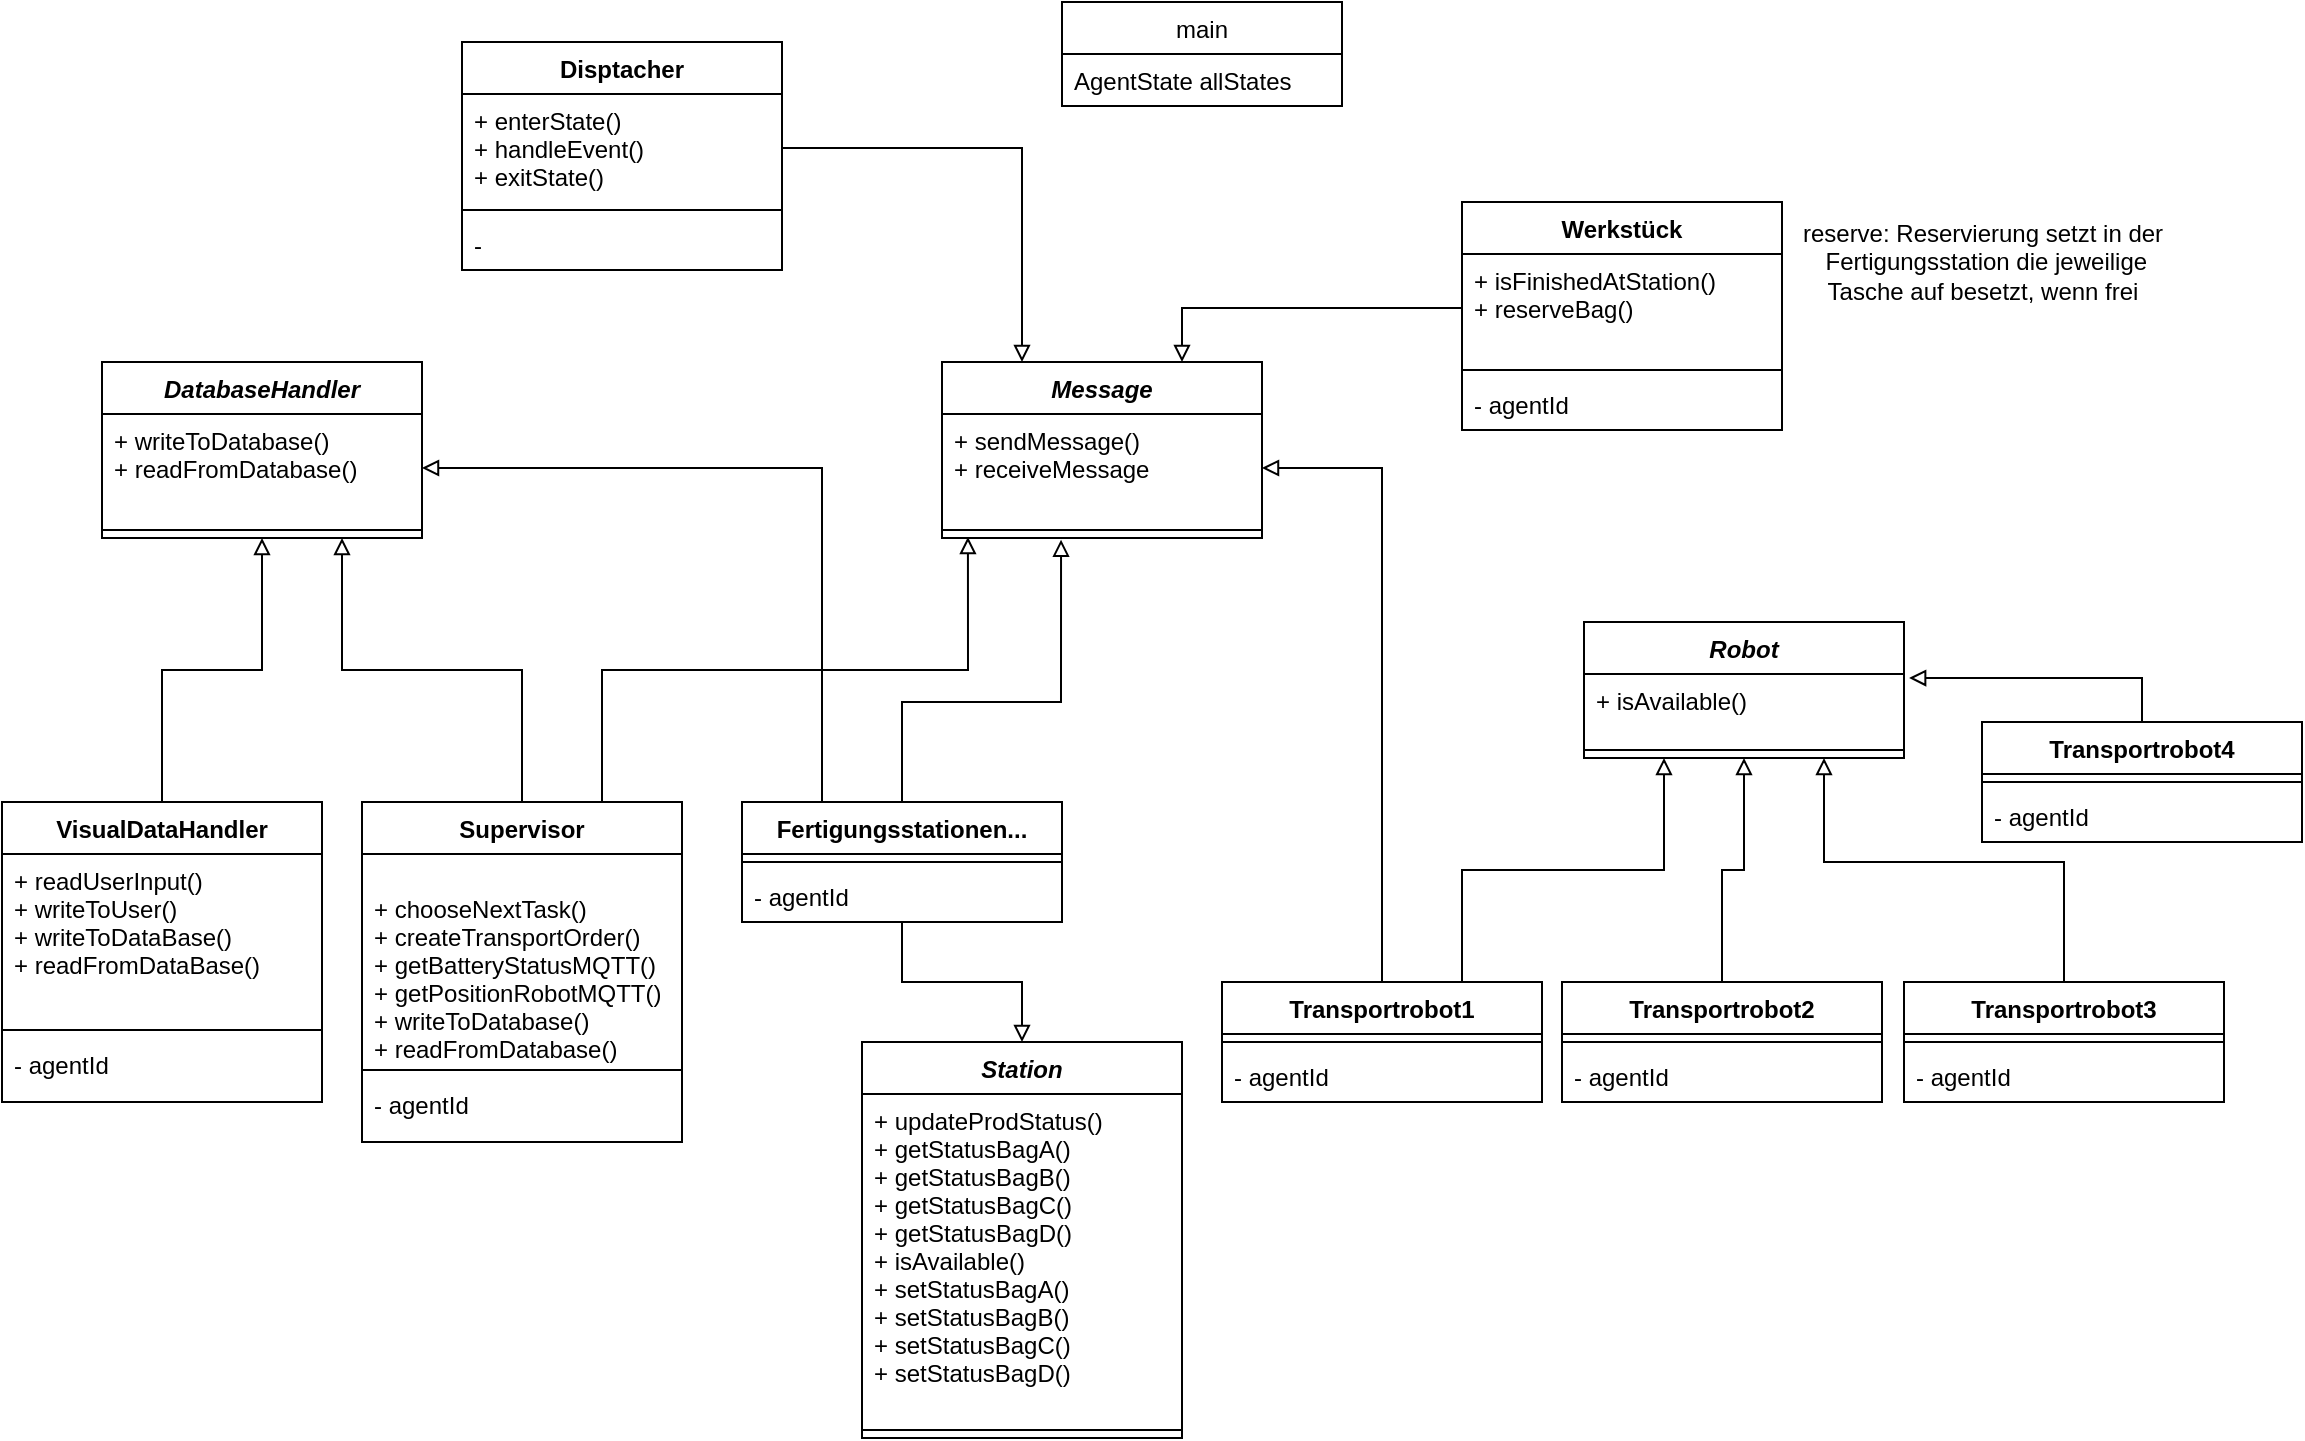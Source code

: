 <mxfile version="20.7.4" type="device"><diagram id="oQAYJYT7PJ8naYZ2aDmK" name="Seite-1"><mxGraphModel dx="2075" dy="2154" grid="1" gridSize="10" guides="1" tooltips="1" connect="1" arrows="1" fold="1" page="1" pageScale="1" pageWidth="827" pageHeight="1169" math="0" shadow="0"><root><mxCell id="0"/><mxCell id="1" parent="0"/><mxCell id="MPmzuH-NhsgOiLqM7phD-49" style="edgeStyle=orthogonalEdgeStyle;rounded=0;orthogonalLoop=1;jettySize=auto;html=1;exitX=0.5;exitY=0;exitDx=0;exitDy=0;entryX=0.372;entryY=1.103;entryDx=0;entryDy=0;entryPerimeter=0;endArrow=block;endFill=0;" parent="1" source="ovFocL4M04ZjVYVsM8dc-5" target="MPmzuH-NhsgOiLqM7phD-40" edge="1"><mxGeometry relative="1" as="geometry"><mxPoint x="370" y="180" as="targetPoint"/><Array as="points"><mxPoint x="290" y="250"/><mxPoint x="369" y="250"/></Array></mxGeometry></mxCell><mxCell id="hMI7ILxSH9TthIl-nqND-3" style="edgeStyle=orthogonalEdgeStyle;rounded=0;orthogonalLoop=1;jettySize=auto;html=1;exitX=0.25;exitY=0;exitDx=0;exitDy=0;entryX=1;entryY=0.5;entryDx=0;entryDy=0;endArrow=block;endFill=0;" edge="1" parent="1" source="ovFocL4M04ZjVYVsM8dc-5" target="MPmzuH-NhsgOiLqM7phD-68"><mxGeometry relative="1" as="geometry"/></mxCell><mxCell id="hMI7ILxSH9TthIl-nqND-5" style="edgeStyle=orthogonalEdgeStyle;rounded=0;orthogonalLoop=1;jettySize=auto;html=1;exitX=0.5;exitY=1;exitDx=0;exitDy=0;entryX=0.5;entryY=0;entryDx=0;entryDy=0;endArrow=block;endFill=0;" edge="1" parent="1" source="ovFocL4M04ZjVYVsM8dc-5" target="MPmzuH-NhsgOiLqM7phD-56"><mxGeometry relative="1" as="geometry"/></mxCell><mxCell id="ovFocL4M04ZjVYVsM8dc-5" value="Fertigungsstationen..." style="swimlane;fontStyle=1;align=center;verticalAlign=top;childLayout=stackLayout;horizontal=1;startSize=26;horizontalStack=0;resizeParent=1;resizeParentMax=0;resizeLast=0;collapsible=1;marginBottom=0;" parent="1" vertex="1"><mxGeometry x="210" y="300" width="160" height="60" as="geometry"/></mxCell><mxCell id="ovFocL4M04ZjVYVsM8dc-7" value="" style="line;strokeWidth=1;fillColor=none;align=left;verticalAlign=middle;spacingTop=-1;spacingLeft=3;spacingRight=3;rotatable=0;labelPosition=right;points=[];portConstraint=eastwest;strokeColor=inherit;" parent="ovFocL4M04ZjVYVsM8dc-5" vertex="1"><mxGeometry y="26" width="160" height="8" as="geometry"/></mxCell><mxCell id="ovFocL4M04ZjVYVsM8dc-8" value="- agentId" style="text;strokeColor=none;fillColor=none;align=left;verticalAlign=top;spacingLeft=4;spacingRight=4;overflow=hidden;rotatable=0;points=[[0,0.5],[1,0.5]];portConstraint=eastwest;" parent="ovFocL4M04ZjVYVsM8dc-5" vertex="1"><mxGeometry y="34" width="160" height="26" as="geometry"/></mxCell><mxCell id="MPmzuH-NhsgOiLqM7phD-80" style="edgeStyle=orthogonalEdgeStyle;rounded=0;orthogonalLoop=1;jettySize=auto;html=1;exitX=0.5;exitY=0;exitDx=0;exitDy=0;entryX=0.75;entryY=1;entryDx=0;entryDy=0;startArrow=none;startFill=0;endArrow=block;endFill=0;" parent="1" target="MPmzuH-NhsgOiLqM7phD-82" edge="1"><mxGeometry relative="1" as="geometry"><mxPoint x="791" y="323" as="targetPoint"/><mxPoint x="871" y="390" as="sourcePoint"/><Array as="points"><mxPoint x="871" y="330"/><mxPoint x="751" y="330"/></Array></mxGeometry></mxCell><mxCell id="ovFocL4M04ZjVYVsM8dc-9" value="Transportrobot3" style="swimlane;fontStyle=1;align=center;verticalAlign=top;childLayout=stackLayout;horizontal=1;startSize=26;horizontalStack=0;resizeParent=1;resizeParentMax=0;resizeLast=0;collapsible=1;marginBottom=0;" parent="1" vertex="1"><mxGeometry x="791" y="390" width="160" height="60" as="geometry"/></mxCell><mxCell id="ovFocL4M04ZjVYVsM8dc-11" value="" style="line;strokeWidth=1;fillColor=none;align=left;verticalAlign=middle;spacingTop=-1;spacingLeft=3;spacingRight=3;rotatable=0;labelPosition=right;points=[];portConstraint=eastwest;strokeColor=inherit;" parent="ovFocL4M04ZjVYVsM8dc-9" vertex="1"><mxGeometry y="26" width="160" height="8" as="geometry"/></mxCell><mxCell id="ovFocL4M04ZjVYVsM8dc-12" value="- agentId" style="text;strokeColor=none;fillColor=none;align=left;verticalAlign=top;spacingLeft=4;spacingRight=4;overflow=hidden;rotatable=0;points=[[0,0.5],[1,0.5]];portConstraint=eastwest;" parent="ovFocL4M04ZjVYVsM8dc-9" vertex="1"><mxGeometry y="34" width="160" height="26" as="geometry"/></mxCell><mxCell id="MPmzuH-NhsgOiLqM7phD-48" style="edgeStyle=orthogonalEdgeStyle;rounded=0;orthogonalLoop=1;jettySize=auto;html=1;exitX=0.75;exitY=0;exitDx=0;exitDy=0;entryX=0.081;entryY=0.938;entryDx=0;entryDy=0;entryPerimeter=0;endArrow=block;endFill=0;" parent="1" source="ovFocL4M04ZjVYVsM8dc-13" target="MPmzuH-NhsgOiLqM7phD-40" edge="1"><mxGeometry relative="1" as="geometry"><mxPoint x="390" y="220" as="targetPoint"/></mxGeometry></mxCell><mxCell id="hMI7ILxSH9TthIl-nqND-2" style="edgeStyle=orthogonalEdgeStyle;rounded=0;orthogonalLoop=1;jettySize=auto;html=1;exitX=0.5;exitY=0;exitDx=0;exitDy=0;entryX=0.75;entryY=1;entryDx=0;entryDy=0;endArrow=block;endFill=0;" edge="1" parent="1" source="ovFocL4M04ZjVYVsM8dc-13" target="MPmzuH-NhsgOiLqM7phD-67"><mxGeometry relative="1" as="geometry"/></mxCell><mxCell id="ovFocL4M04ZjVYVsM8dc-13" value="Supervisor" style="swimlane;fontStyle=1;align=center;verticalAlign=top;childLayout=stackLayout;horizontal=1;startSize=26;horizontalStack=0;resizeParent=1;resizeParentMax=0;resizeLast=0;collapsible=1;marginBottom=0;" parent="1" vertex="1"><mxGeometry x="20" y="300" width="160" height="170" as="geometry"/></mxCell><mxCell id="ovFocL4M04ZjVYVsM8dc-14" value="&#10;+ chooseNextTask()&#10;+ createTransportOrder()&#10;+ getBatteryStatusMQTT()&#10;+ getPositionRobotMQTT()&#10;+ writeToDatabase()&#10;+ readFromDatabase()&#10;" style="text;strokeColor=none;fillColor=none;align=left;verticalAlign=top;spacingLeft=4;spacingRight=4;overflow=hidden;rotatable=0;points=[[0,0.5],[1,0.5]];portConstraint=eastwest;" parent="ovFocL4M04ZjVYVsM8dc-13" vertex="1"><mxGeometry y="26" width="160" height="104" as="geometry"/></mxCell><mxCell id="ovFocL4M04ZjVYVsM8dc-15" value="" style="line;strokeWidth=1;fillColor=none;align=left;verticalAlign=middle;spacingTop=-1;spacingLeft=3;spacingRight=3;rotatable=0;labelPosition=right;points=[];portConstraint=eastwest;strokeColor=inherit;" parent="ovFocL4M04ZjVYVsM8dc-13" vertex="1"><mxGeometry y="130" width="160" height="8" as="geometry"/></mxCell><mxCell id="ovFocL4M04ZjVYVsM8dc-16" value="- agentId" style="text;strokeColor=none;fillColor=none;align=left;verticalAlign=top;spacingLeft=4;spacingRight=4;overflow=hidden;rotatable=0;points=[[0,0.5],[1,0.5]];portConstraint=eastwest;" parent="ovFocL4M04ZjVYVsM8dc-13" vertex="1"><mxGeometry y="138" width="160" height="32" as="geometry"/></mxCell><mxCell id="ovFocL4M04ZjVYVsM8dc-17" value="Werkstück" style="swimlane;fontStyle=1;align=center;verticalAlign=top;childLayout=stackLayout;horizontal=1;startSize=26;horizontalStack=0;resizeParent=1;resizeParentMax=0;resizeLast=0;collapsible=1;marginBottom=0;" parent="1" vertex="1"><mxGeometry x="570" width="160" height="114" as="geometry"/></mxCell><mxCell id="ovFocL4M04ZjVYVsM8dc-18" value="+ isFinishedAtStation()&#10;+ reserveBag()" style="text;strokeColor=none;fillColor=none;align=left;verticalAlign=top;spacingLeft=4;spacingRight=4;overflow=hidden;rotatable=0;points=[[0,0.5],[1,0.5]];portConstraint=eastwest;" parent="ovFocL4M04ZjVYVsM8dc-17" vertex="1"><mxGeometry y="26" width="160" height="54" as="geometry"/></mxCell><mxCell id="ovFocL4M04ZjVYVsM8dc-19" value="" style="line;strokeWidth=1;fillColor=none;align=left;verticalAlign=middle;spacingTop=-1;spacingLeft=3;spacingRight=3;rotatable=0;labelPosition=right;points=[];portConstraint=eastwest;strokeColor=inherit;" parent="ovFocL4M04ZjVYVsM8dc-17" vertex="1"><mxGeometry y="80" width="160" height="8" as="geometry"/></mxCell><mxCell id="ovFocL4M04ZjVYVsM8dc-20" value="- agentId" style="text;strokeColor=none;fillColor=none;align=left;verticalAlign=top;spacingLeft=4;spacingRight=4;overflow=hidden;rotatable=0;points=[[0,0.5],[1,0.5]];portConstraint=eastwest;" parent="ovFocL4M04ZjVYVsM8dc-17" vertex="1"><mxGeometry y="88" width="160" height="26" as="geometry"/></mxCell><mxCell id="ovFocL4M04ZjVYVsM8dc-30" value="main" style="swimlane;fontStyle=0;childLayout=stackLayout;horizontal=1;startSize=26;fillColor=none;horizontalStack=0;resizeParent=1;resizeParentMax=0;resizeLast=0;collapsible=1;marginBottom=0;" parent="1" vertex="1"><mxGeometry x="370" y="-100" width="140" height="52" as="geometry"/></mxCell><mxCell id="ovFocL4M04ZjVYVsM8dc-31" value="AgentState allStates" style="text;strokeColor=none;fillColor=none;align=left;verticalAlign=top;spacingLeft=4;spacingRight=4;overflow=hidden;rotatable=0;points=[[0,0.5],[1,0.5]];portConstraint=eastwest;" parent="ovFocL4M04ZjVYVsM8dc-30" vertex="1"><mxGeometry y="26" width="140" height="26" as="geometry"/></mxCell><mxCell id="MPmzuH-NhsgOiLqM7phD-1" value="Disptacher" style="swimlane;fontStyle=1;align=center;verticalAlign=top;childLayout=stackLayout;horizontal=1;startSize=26;horizontalStack=0;resizeParent=1;resizeParentMax=0;resizeLast=0;collapsible=1;marginBottom=0;" parent="1" vertex="1"><mxGeometry x="70" y="-80" width="160" height="114" as="geometry"/></mxCell><mxCell id="MPmzuH-NhsgOiLqM7phD-2" value="+ enterState()&#10;+ handleEvent()&#10;+ exitState()" style="text;strokeColor=none;fillColor=none;align=left;verticalAlign=top;spacingLeft=4;spacingRight=4;overflow=hidden;rotatable=0;points=[[0,0.5],[1,0.5]];portConstraint=eastwest;" parent="MPmzuH-NhsgOiLqM7phD-1" vertex="1"><mxGeometry y="26" width="160" height="54" as="geometry"/></mxCell><mxCell id="MPmzuH-NhsgOiLqM7phD-3" value="" style="line;strokeWidth=1;fillColor=none;align=left;verticalAlign=middle;spacingTop=-1;spacingLeft=3;spacingRight=3;rotatable=0;labelPosition=right;points=[];portConstraint=eastwest;strokeColor=inherit;" parent="MPmzuH-NhsgOiLqM7phD-1" vertex="1"><mxGeometry y="80" width="160" height="8" as="geometry"/></mxCell><mxCell id="MPmzuH-NhsgOiLqM7phD-4" value="-" style="text;strokeColor=none;fillColor=none;align=left;verticalAlign=top;spacingLeft=4;spacingRight=4;overflow=hidden;rotatable=0;points=[[0,0.5],[1,0.5]];portConstraint=eastwest;" parent="MPmzuH-NhsgOiLqM7phD-1" vertex="1"><mxGeometry y="88" width="160" height="26" as="geometry"/></mxCell><mxCell id="MPmzuH-NhsgOiLqM7phD-77" style="edgeStyle=orthogonalEdgeStyle;rounded=0;orthogonalLoop=1;jettySize=auto;html=1;exitX=0.5;exitY=0;exitDx=0;exitDy=0;entryX=0.5;entryY=1;entryDx=0;entryDy=0;startArrow=none;startFill=0;endArrow=block;endFill=0;" parent="1" source="MPmzuH-NhsgOiLqM7phD-22" target="MPmzuH-NhsgOiLqM7phD-82" edge="1"><mxGeometry relative="1" as="geometry"><mxPoint x="714.52" y="324.26" as="targetPoint"/></mxGeometry></mxCell><mxCell id="MPmzuH-NhsgOiLqM7phD-22" value="Transportrobot2" style="swimlane;fontStyle=1;align=center;verticalAlign=top;childLayout=stackLayout;horizontal=1;startSize=26;horizontalStack=0;resizeParent=1;resizeParentMax=0;resizeLast=0;collapsible=1;marginBottom=0;" parent="1" vertex="1"><mxGeometry x="620" y="390" width="160" height="60" as="geometry"/></mxCell><mxCell id="MPmzuH-NhsgOiLqM7phD-24" value="" style="line;strokeWidth=1;fillColor=none;align=left;verticalAlign=middle;spacingTop=-1;spacingLeft=3;spacingRight=3;rotatable=0;labelPosition=right;points=[];portConstraint=eastwest;strokeColor=inherit;" parent="MPmzuH-NhsgOiLqM7phD-22" vertex="1"><mxGeometry y="26" width="160" height="8" as="geometry"/></mxCell><mxCell id="MPmzuH-NhsgOiLqM7phD-25" value="- agentId" style="text;strokeColor=none;fillColor=none;align=left;verticalAlign=top;spacingLeft=4;spacingRight=4;overflow=hidden;rotatable=0;points=[[0,0.5],[1,0.5]];portConstraint=eastwest;" parent="MPmzuH-NhsgOiLqM7phD-22" vertex="1"><mxGeometry y="34" width="160" height="26" as="geometry"/></mxCell><mxCell id="MPmzuH-NhsgOiLqM7phD-53" style="edgeStyle=orthogonalEdgeStyle;rounded=0;orthogonalLoop=1;jettySize=auto;html=1;exitX=0.5;exitY=0;exitDx=0;exitDy=0;entryX=1;entryY=0.5;entryDx=0;entryDy=0;endArrow=block;endFill=0;" parent="1" source="MPmzuH-NhsgOiLqM7phD-26" target="MPmzuH-NhsgOiLqM7phD-39" edge="1"><mxGeometry relative="1" as="geometry"/></mxCell><mxCell id="MPmzuH-NhsgOiLqM7phD-78" style="edgeStyle=orthogonalEdgeStyle;rounded=0;orthogonalLoop=1;jettySize=auto;html=1;exitX=0.75;exitY=0;exitDx=0;exitDy=0;entryX=0.25;entryY=1;entryDx=0;entryDy=0;startArrow=none;startFill=0;endArrow=block;endFill=0;" parent="1" source="MPmzuH-NhsgOiLqM7phD-26" target="MPmzuH-NhsgOiLqM7phD-82" edge="1"><mxGeometry relative="1" as="geometry"><mxPoint x="631" y="323" as="targetPoint"/></mxGeometry></mxCell><mxCell id="MPmzuH-NhsgOiLqM7phD-26" value="Transportrobot1" style="swimlane;fontStyle=1;align=center;verticalAlign=top;childLayout=stackLayout;horizontal=1;startSize=26;horizontalStack=0;resizeParent=1;resizeParentMax=0;resizeLast=0;collapsible=1;marginBottom=0;" parent="1" vertex="1"><mxGeometry x="450" y="390" width="160" height="60" as="geometry"/></mxCell><mxCell id="MPmzuH-NhsgOiLqM7phD-28" value="" style="line;strokeWidth=1;fillColor=none;align=left;verticalAlign=middle;spacingTop=-1;spacingLeft=3;spacingRight=3;rotatable=0;labelPosition=right;points=[];portConstraint=eastwest;strokeColor=inherit;" parent="MPmzuH-NhsgOiLqM7phD-26" vertex="1"><mxGeometry y="26" width="160" height="8" as="geometry"/></mxCell><mxCell id="MPmzuH-NhsgOiLqM7phD-29" value="- agentId" style="text;strokeColor=none;fillColor=none;align=left;verticalAlign=top;spacingLeft=4;spacingRight=4;overflow=hidden;rotatable=0;points=[[0,0.5],[1,0.5]];portConstraint=eastwest;" parent="MPmzuH-NhsgOiLqM7phD-26" vertex="1"><mxGeometry y="34" width="160" height="26" as="geometry"/></mxCell><mxCell id="hMI7ILxSH9TthIl-nqND-7" style="edgeStyle=orthogonalEdgeStyle;rounded=0;orthogonalLoop=1;jettySize=auto;html=1;exitX=0.5;exitY=0;exitDx=0;exitDy=0;entryX=1.016;entryY=0.059;entryDx=0;entryDy=0;entryPerimeter=0;endArrow=block;endFill=0;" edge="1" parent="1" source="MPmzuH-NhsgOiLqM7phD-30" target="MPmzuH-NhsgOiLqM7phD-83"><mxGeometry relative="1" as="geometry"/></mxCell><mxCell id="MPmzuH-NhsgOiLqM7phD-30" value="Transportrobot4" style="swimlane;fontStyle=1;align=center;verticalAlign=top;childLayout=stackLayout;horizontal=1;startSize=26;horizontalStack=0;resizeParent=1;resizeParentMax=0;resizeLast=0;collapsible=1;marginBottom=0;" parent="1" vertex="1"><mxGeometry x="830" y="260" width="160" height="60" as="geometry"/></mxCell><mxCell id="MPmzuH-NhsgOiLqM7phD-32" value="" style="line;strokeWidth=1;fillColor=none;align=left;verticalAlign=middle;spacingTop=-1;spacingLeft=3;spacingRight=3;rotatable=0;labelPosition=right;points=[];portConstraint=eastwest;strokeColor=inherit;" parent="MPmzuH-NhsgOiLqM7phD-30" vertex="1"><mxGeometry y="26" width="160" height="8" as="geometry"/></mxCell><mxCell id="MPmzuH-NhsgOiLqM7phD-33" value="- agentId" style="text;strokeColor=none;fillColor=none;align=left;verticalAlign=top;spacingLeft=4;spacingRight=4;overflow=hidden;rotatable=0;points=[[0,0.5],[1,0.5]];portConstraint=eastwest;" parent="MPmzuH-NhsgOiLqM7phD-30" vertex="1"><mxGeometry y="34" width="160" height="26" as="geometry"/></mxCell><mxCell id="MPmzuH-NhsgOiLqM7phD-38" value="Message" style="swimlane;fontStyle=3;align=center;verticalAlign=top;childLayout=stackLayout;horizontal=1;startSize=26;horizontalStack=0;resizeParent=1;resizeParentMax=0;resizeLast=0;collapsible=1;marginBottom=0;" parent="1" vertex="1"><mxGeometry x="310" y="80" width="160" height="88" as="geometry"/></mxCell><mxCell id="MPmzuH-NhsgOiLqM7phD-39" value="+ sendMessage()&#10;+ receiveMessage" style="text;strokeColor=none;fillColor=none;align=left;verticalAlign=top;spacingLeft=4;spacingRight=4;overflow=hidden;rotatable=0;points=[[0,0.5],[1,0.5]];portConstraint=eastwest;" parent="MPmzuH-NhsgOiLqM7phD-38" vertex="1"><mxGeometry y="26" width="160" height="54" as="geometry"/></mxCell><mxCell id="MPmzuH-NhsgOiLqM7phD-40" value="" style="line;strokeWidth=1;fillColor=none;align=left;verticalAlign=middle;spacingTop=-1;spacingLeft=3;spacingRight=3;rotatable=0;labelPosition=right;points=[];portConstraint=eastwest;strokeColor=inherit;" parent="MPmzuH-NhsgOiLqM7phD-38" vertex="1"><mxGeometry y="80" width="160" height="8" as="geometry"/></mxCell><mxCell id="MPmzuH-NhsgOiLqM7phD-54" style="edgeStyle=orthogonalEdgeStyle;rounded=0;orthogonalLoop=1;jettySize=auto;html=1;exitX=0;exitY=0.5;exitDx=0;exitDy=0;entryX=0.75;entryY=0;entryDx=0;entryDy=0;endArrow=block;endFill=0;" parent="1" source="ovFocL4M04ZjVYVsM8dc-18" target="MPmzuH-NhsgOiLqM7phD-38" edge="1"><mxGeometry relative="1" as="geometry"/></mxCell><mxCell id="MPmzuH-NhsgOiLqM7phD-55" style="edgeStyle=orthogonalEdgeStyle;rounded=0;orthogonalLoop=1;jettySize=auto;html=1;exitX=1;exitY=0.5;exitDx=0;exitDy=0;entryX=0.25;entryY=0;entryDx=0;entryDy=0;endArrow=block;endFill=0;" parent="1" source="MPmzuH-NhsgOiLqM7phD-2" target="MPmzuH-NhsgOiLqM7phD-38" edge="1"><mxGeometry relative="1" as="geometry"/></mxCell><mxCell id="MPmzuH-NhsgOiLqM7phD-56" value="Station&#10;" style="swimlane;fontStyle=3;align=center;verticalAlign=top;childLayout=stackLayout;horizontal=1;startSize=26;horizontalStack=0;resizeParent=1;resizeParentMax=0;resizeLast=0;collapsible=1;marginBottom=0;" parent="1" vertex="1"><mxGeometry x="270" y="420" width="160" height="198" as="geometry"/></mxCell><mxCell id="MPmzuH-NhsgOiLqM7phD-57" value="+ updateProdStatus()&#10;+ getStatusBagA()&#10;+ getStatusBagB()&#10;+ getStatusBagC()&#10;+ getStatusBagD()&#10;+ isAvailable()&#10;+ setStatusBagA()&#10;+ setStatusBagB()&#10;+ setStatusBagC()&#10;+ setStatusBagD()&#10;" style="text;strokeColor=none;fillColor=none;align=left;verticalAlign=top;spacingLeft=4;spacingRight=4;overflow=hidden;rotatable=0;points=[[0,0.5],[1,0.5]];portConstraint=eastwest;" parent="MPmzuH-NhsgOiLqM7phD-56" vertex="1"><mxGeometry y="26" width="160" height="164" as="geometry"/></mxCell><mxCell id="MPmzuH-NhsgOiLqM7phD-58" value="" style="line;strokeWidth=1;fillColor=none;align=left;verticalAlign=middle;spacingTop=-1;spacingLeft=3;spacingRight=3;rotatable=0;labelPosition=right;points=[];portConstraint=eastwest;strokeColor=inherit;" parent="MPmzuH-NhsgOiLqM7phD-56" vertex="1"><mxGeometry y="190" width="160" height="8" as="geometry"/></mxCell><mxCell id="MPmzuH-NhsgOiLqM7phD-67" value="DatabaseHandler" style="swimlane;fontStyle=3;align=center;verticalAlign=top;childLayout=stackLayout;horizontal=1;startSize=26;horizontalStack=0;resizeParent=1;resizeParentMax=0;resizeLast=0;collapsible=1;marginBottom=0;" parent="1" vertex="1"><mxGeometry x="-110" y="80" width="160" height="88" as="geometry"/></mxCell><mxCell id="MPmzuH-NhsgOiLqM7phD-68" value="+ writeToDatabase()&#10;+ readFromDatabase()" style="text;strokeColor=none;fillColor=none;align=left;verticalAlign=top;spacingLeft=4;spacingRight=4;overflow=hidden;rotatable=0;points=[[0,0.5],[1,0.5]];portConstraint=eastwest;" parent="MPmzuH-NhsgOiLqM7phD-67" vertex="1"><mxGeometry y="26" width="160" height="54" as="geometry"/></mxCell><mxCell id="MPmzuH-NhsgOiLqM7phD-69" value="" style="line;strokeWidth=1;fillColor=none;align=left;verticalAlign=middle;spacingTop=-1;spacingLeft=3;spacingRight=3;rotatable=0;labelPosition=right;points=[];portConstraint=eastwest;strokeColor=inherit;" parent="MPmzuH-NhsgOiLqM7phD-67" vertex="1"><mxGeometry y="80" width="160" height="8" as="geometry"/></mxCell><mxCell id="MPmzuH-NhsgOiLqM7phD-82" value="Robot" style="swimlane;fontStyle=3;align=center;verticalAlign=top;childLayout=stackLayout;horizontal=1;startSize=26;horizontalStack=0;resizeParent=1;resizeParentMax=0;resizeLast=0;collapsible=1;marginBottom=0;" parent="1" vertex="1"><mxGeometry x="631" y="210" width="160" height="68" as="geometry"/></mxCell><mxCell id="MPmzuH-NhsgOiLqM7phD-83" value="+ isAvailable()  " style="text;strokeColor=none;fillColor=none;align=left;verticalAlign=top;spacingLeft=4;spacingRight=4;overflow=hidden;rotatable=0;points=[[0,0.5],[1,0.5]];portConstraint=eastwest;" parent="MPmzuH-NhsgOiLqM7phD-82" vertex="1"><mxGeometry y="26" width="160" height="34" as="geometry"/></mxCell><mxCell id="MPmzuH-NhsgOiLqM7phD-84" value="" style="line;strokeWidth=1;fillColor=none;align=left;verticalAlign=middle;spacingTop=-1;spacingLeft=3;spacingRight=3;rotatable=0;labelPosition=right;points=[];portConstraint=eastwest;strokeColor=inherit;" parent="MPmzuH-NhsgOiLqM7phD-82" vertex="1"><mxGeometry y="60" width="160" height="8" as="geometry"/></mxCell><mxCell id="hMI7ILxSH9TthIl-nqND-1" style="edgeStyle=orthogonalEdgeStyle;rounded=0;orthogonalLoop=1;jettySize=auto;html=1;exitX=0.5;exitY=0;exitDx=0;exitDy=0;entryX=0.5;entryY=1;entryDx=0;entryDy=0;endArrow=block;endFill=0;" edge="1" parent="1" source="MPmzuH-NhsgOiLqM7phD-87" target="MPmzuH-NhsgOiLqM7phD-67"><mxGeometry relative="1" as="geometry"><mxPoint x="-96.56" y="44.754" as="targetPoint"/></mxGeometry></mxCell><mxCell id="MPmzuH-NhsgOiLqM7phD-87" value="VisualDataHandler" style="swimlane;fontStyle=1;align=center;verticalAlign=top;childLayout=stackLayout;horizontal=1;startSize=26;horizontalStack=0;resizeParent=1;resizeParentMax=0;resizeLast=0;collapsible=1;marginBottom=0;" parent="1" vertex="1"><mxGeometry x="-160" y="300" width="160" height="150" as="geometry"/></mxCell><mxCell id="MPmzuH-NhsgOiLqM7phD-88" value="+ readUserInput()&#10;+ writeToUser()&#10;+ writeToDataBase()&#10;+ readFromDataBase()" style="text;strokeColor=none;fillColor=none;align=left;verticalAlign=top;spacingLeft=4;spacingRight=4;overflow=hidden;rotatable=0;points=[[0,0.5],[1,0.5]];portConstraint=eastwest;" parent="MPmzuH-NhsgOiLqM7phD-87" vertex="1"><mxGeometry y="26" width="160" height="84" as="geometry"/></mxCell><mxCell id="MPmzuH-NhsgOiLqM7phD-89" value="" style="line;strokeWidth=1;fillColor=none;align=left;verticalAlign=middle;spacingTop=-1;spacingLeft=3;spacingRight=3;rotatable=0;labelPosition=right;points=[];portConstraint=eastwest;strokeColor=inherit;" parent="MPmzuH-NhsgOiLqM7phD-87" vertex="1"><mxGeometry y="110" width="160" height="8" as="geometry"/></mxCell><mxCell id="MPmzuH-NhsgOiLqM7phD-90" value="- agentId" style="text;strokeColor=none;fillColor=none;align=left;verticalAlign=top;spacingLeft=4;spacingRight=4;overflow=hidden;rotatable=0;points=[[0,0.5],[1,0.5]];portConstraint=eastwest;" parent="MPmzuH-NhsgOiLqM7phD-87" vertex="1"><mxGeometry y="118" width="160" height="32" as="geometry"/></mxCell><mxCell id="hMI7ILxSH9TthIl-nqND-8" value="reserve: Reservierung setzt in der&lt;br&gt;&amp;nbsp;Fertigungsstation die jeweilige &lt;br&gt;Tasche auf besetzt, wenn frei" style="text;html=1;align=center;verticalAlign=middle;resizable=0;points=[];autosize=1;strokeColor=none;fillColor=none;" vertex="1" parent="1"><mxGeometry x="730" width="200" height="60" as="geometry"/></mxCell></root></mxGraphModel></diagram></mxfile>